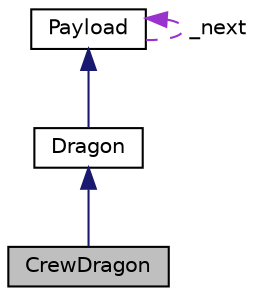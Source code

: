 digraph "CrewDragon"
{
 // LATEX_PDF_SIZE
  edge [fontname="Helvetica",fontsize="10",labelfontname="Helvetica",labelfontsize="10"];
  node [fontname="Helvetica",fontsize="10",shape=record];
  Node1 [label="CrewDragon",height=0.2,width=0.4,color="black", fillcolor="grey75", style="filled", fontcolor="black",tooltip="A concrete dragon class."];
  Node2 -> Node1 [dir="back",color="midnightblue",fontsize="10",style="solid",fontname="Helvetica"];
  Node2 [label="Dragon",height=0.2,width=0.4,color="black", fillcolor="white", style="filled",URL="$classDragon.html",tooltip=" "];
  Node3 -> Node2 [dir="back",color="midnightblue",fontsize="10",style="solid",fontname="Helvetica"];
  Node3 [label="Payload",height=0.2,width=0.4,color="black", fillcolor="white", style="filled",URL="$classPayload.html",tooltip=" "];
  Node3 -> Node3 [dir="back",color="darkorchid3",fontsize="10",style="dashed",label=" _next" ,fontname="Helvetica"];
}
